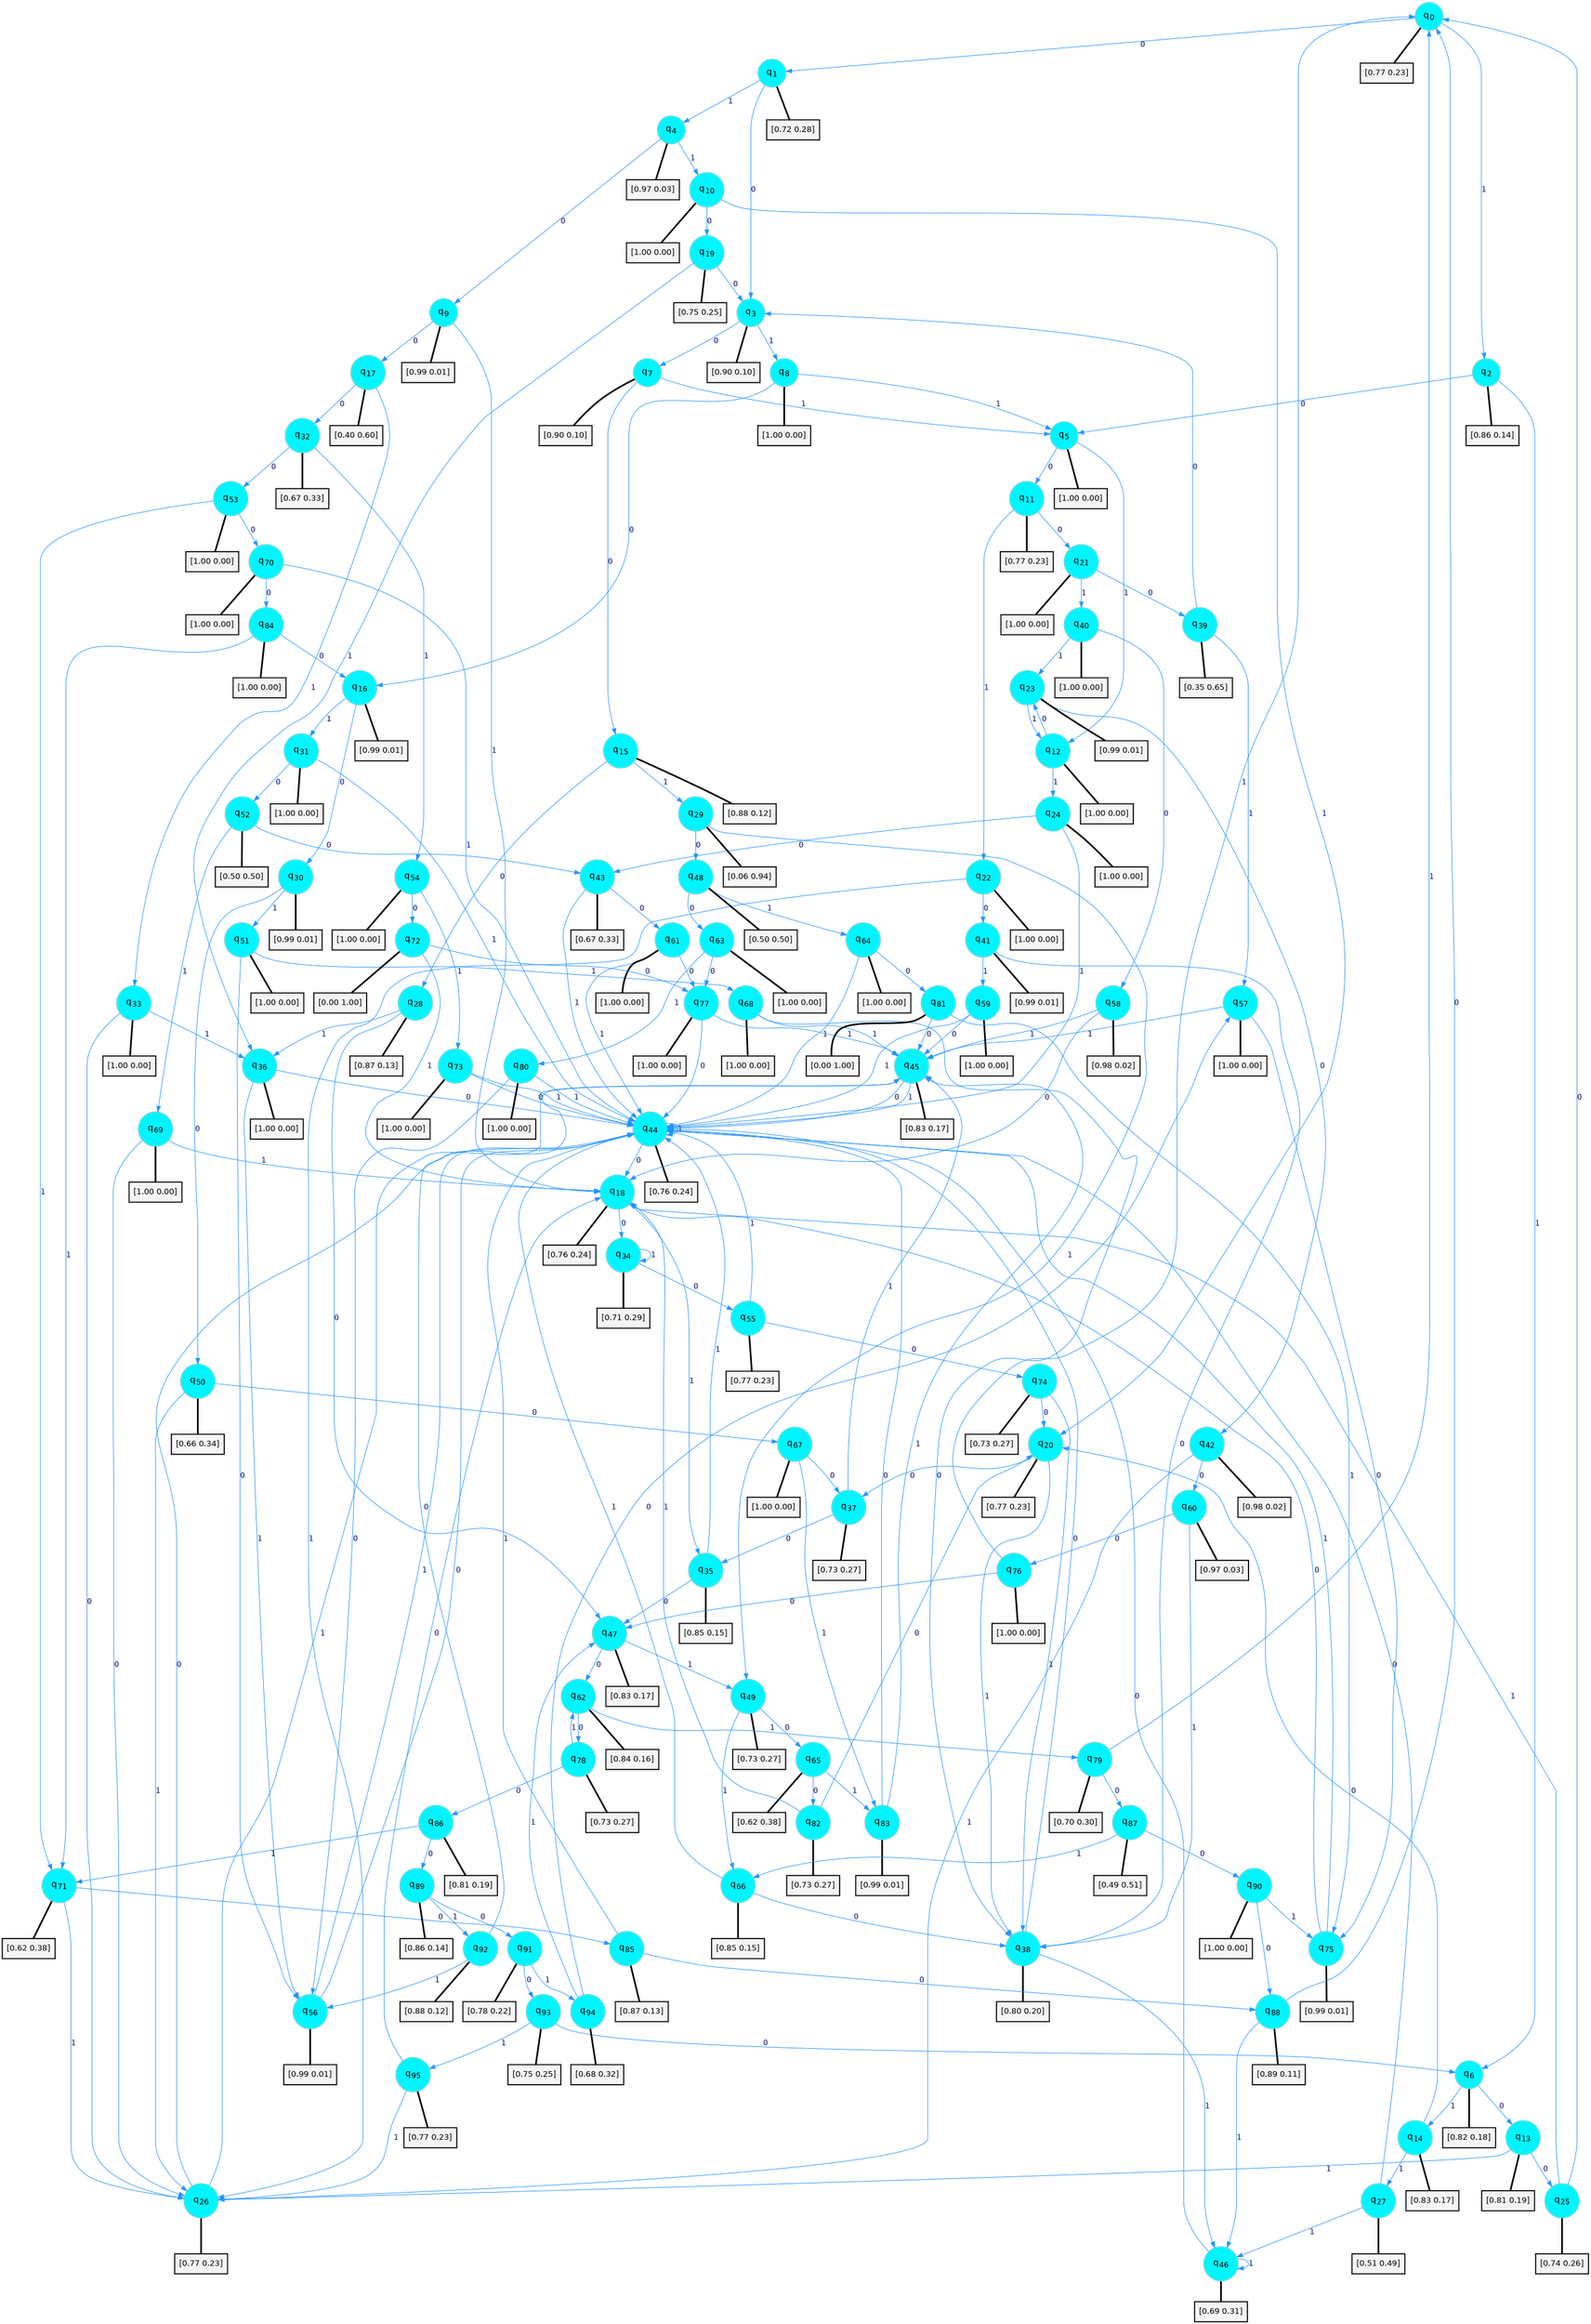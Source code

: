 digraph G {
graph [
bgcolor=transparent, dpi=300, rankdir=TD, size="40,25"];
node [
color=gray, fillcolor=turquoise1, fontcolor=black, fontname=Helvetica, fontsize=16, fontweight=bold, shape=circle, style=filled];
edge [
arrowsize=1, color=dodgerblue1, fontcolor=midnightblue, fontname=courier, fontweight=bold, penwidth=1, style=solid, weight=20];
0[label=<q<SUB>0</SUB>>];
1[label=<q<SUB>1</SUB>>];
2[label=<q<SUB>2</SUB>>];
3[label=<q<SUB>3</SUB>>];
4[label=<q<SUB>4</SUB>>];
5[label=<q<SUB>5</SUB>>];
6[label=<q<SUB>6</SUB>>];
7[label=<q<SUB>7</SUB>>];
8[label=<q<SUB>8</SUB>>];
9[label=<q<SUB>9</SUB>>];
10[label=<q<SUB>10</SUB>>];
11[label=<q<SUB>11</SUB>>];
12[label=<q<SUB>12</SUB>>];
13[label=<q<SUB>13</SUB>>];
14[label=<q<SUB>14</SUB>>];
15[label=<q<SUB>15</SUB>>];
16[label=<q<SUB>16</SUB>>];
17[label=<q<SUB>17</SUB>>];
18[label=<q<SUB>18</SUB>>];
19[label=<q<SUB>19</SUB>>];
20[label=<q<SUB>20</SUB>>];
21[label=<q<SUB>21</SUB>>];
22[label=<q<SUB>22</SUB>>];
23[label=<q<SUB>23</SUB>>];
24[label=<q<SUB>24</SUB>>];
25[label=<q<SUB>25</SUB>>];
26[label=<q<SUB>26</SUB>>];
27[label=<q<SUB>27</SUB>>];
28[label=<q<SUB>28</SUB>>];
29[label=<q<SUB>29</SUB>>];
30[label=<q<SUB>30</SUB>>];
31[label=<q<SUB>31</SUB>>];
32[label=<q<SUB>32</SUB>>];
33[label=<q<SUB>33</SUB>>];
34[label=<q<SUB>34</SUB>>];
35[label=<q<SUB>35</SUB>>];
36[label=<q<SUB>36</SUB>>];
37[label=<q<SUB>37</SUB>>];
38[label=<q<SUB>38</SUB>>];
39[label=<q<SUB>39</SUB>>];
40[label=<q<SUB>40</SUB>>];
41[label=<q<SUB>41</SUB>>];
42[label=<q<SUB>42</SUB>>];
43[label=<q<SUB>43</SUB>>];
44[label=<q<SUB>44</SUB>>];
45[label=<q<SUB>45</SUB>>];
46[label=<q<SUB>46</SUB>>];
47[label=<q<SUB>47</SUB>>];
48[label=<q<SUB>48</SUB>>];
49[label=<q<SUB>49</SUB>>];
50[label=<q<SUB>50</SUB>>];
51[label=<q<SUB>51</SUB>>];
52[label=<q<SUB>52</SUB>>];
53[label=<q<SUB>53</SUB>>];
54[label=<q<SUB>54</SUB>>];
55[label=<q<SUB>55</SUB>>];
56[label=<q<SUB>56</SUB>>];
57[label=<q<SUB>57</SUB>>];
58[label=<q<SUB>58</SUB>>];
59[label=<q<SUB>59</SUB>>];
60[label=<q<SUB>60</SUB>>];
61[label=<q<SUB>61</SUB>>];
62[label=<q<SUB>62</SUB>>];
63[label=<q<SUB>63</SUB>>];
64[label=<q<SUB>64</SUB>>];
65[label=<q<SUB>65</SUB>>];
66[label=<q<SUB>66</SUB>>];
67[label=<q<SUB>67</SUB>>];
68[label=<q<SUB>68</SUB>>];
69[label=<q<SUB>69</SUB>>];
70[label=<q<SUB>70</SUB>>];
71[label=<q<SUB>71</SUB>>];
72[label=<q<SUB>72</SUB>>];
73[label=<q<SUB>73</SUB>>];
74[label=<q<SUB>74</SUB>>];
75[label=<q<SUB>75</SUB>>];
76[label=<q<SUB>76</SUB>>];
77[label=<q<SUB>77</SUB>>];
78[label=<q<SUB>78</SUB>>];
79[label=<q<SUB>79</SUB>>];
80[label=<q<SUB>80</SUB>>];
81[label=<q<SUB>81</SUB>>];
82[label=<q<SUB>82</SUB>>];
83[label=<q<SUB>83</SUB>>];
84[label=<q<SUB>84</SUB>>];
85[label=<q<SUB>85</SUB>>];
86[label=<q<SUB>86</SUB>>];
87[label=<q<SUB>87</SUB>>];
88[label=<q<SUB>88</SUB>>];
89[label=<q<SUB>89</SUB>>];
90[label=<q<SUB>90</SUB>>];
91[label=<q<SUB>91</SUB>>];
92[label=<q<SUB>92</SUB>>];
93[label=<q<SUB>93</SUB>>];
94[label=<q<SUB>94</SUB>>];
95[label=<q<SUB>95</SUB>>];
96[label="[0.77 0.23]", shape=box,fontcolor=black, fontname=Helvetica, fontsize=14, penwidth=2, fillcolor=whitesmoke,color=black];
97[label="[0.72 0.28]", shape=box,fontcolor=black, fontname=Helvetica, fontsize=14, penwidth=2, fillcolor=whitesmoke,color=black];
98[label="[0.86 0.14]", shape=box,fontcolor=black, fontname=Helvetica, fontsize=14, penwidth=2, fillcolor=whitesmoke,color=black];
99[label="[0.90 0.10]", shape=box,fontcolor=black, fontname=Helvetica, fontsize=14, penwidth=2, fillcolor=whitesmoke,color=black];
100[label="[0.97 0.03]", shape=box,fontcolor=black, fontname=Helvetica, fontsize=14, penwidth=2, fillcolor=whitesmoke,color=black];
101[label="[1.00 0.00]", shape=box,fontcolor=black, fontname=Helvetica, fontsize=14, penwidth=2, fillcolor=whitesmoke,color=black];
102[label="[0.82 0.18]", shape=box,fontcolor=black, fontname=Helvetica, fontsize=14, penwidth=2, fillcolor=whitesmoke,color=black];
103[label="[0.90 0.10]", shape=box,fontcolor=black, fontname=Helvetica, fontsize=14, penwidth=2, fillcolor=whitesmoke,color=black];
104[label="[1.00 0.00]", shape=box,fontcolor=black, fontname=Helvetica, fontsize=14, penwidth=2, fillcolor=whitesmoke,color=black];
105[label="[0.99 0.01]", shape=box,fontcolor=black, fontname=Helvetica, fontsize=14, penwidth=2, fillcolor=whitesmoke,color=black];
106[label="[1.00 0.00]", shape=box,fontcolor=black, fontname=Helvetica, fontsize=14, penwidth=2, fillcolor=whitesmoke,color=black];
107[label="[0.77 0.23]", shape=box,fontcolor=black, fontname=Helvetica, fontsize=14, penwidth=2, fillcolor=whitesmoke,color=black];
108[label="[1.00 0.00]", shape=box,fontcolor=black, fontname=Helvetica, fontsize=14, penwidth=2, fillcolor=whitesmoke,color=black];
109[label="[0.81 0.19]", shape=box,fontcolor=black, fontname=Helvetica, fontsize=14, penwidth=2, fillcolor=whitesmoke,color=black];
110[label="[0.83 0.17]", shape=box,fontcolor=black, fontname=Helvetica, fontsize=14, penwidth=2, fillcolor=whitesmoke,color=black];
111[label="[0.88 0.12]", shape=box,fontcolor=black, fontname=Helvetica, fontsize=14, penwidth=2, fillcolor=whitesmoke,color=black];
112[label="[0.99 0.01]", shape=box,fontcolor=black, fontname=Helvetica, fontsize=14, penwidth=2, fillcolor=whitesmoke,color=black];
113[label="[0.40 0.60]", shape=box,fontcolor=black, fontname=Helvetica, fontsize=14, penwidth=2, fillcolor=whitesmoke,color=black];
114[label="[0.76 0.24]", shape=box,fontcolor=black, fontname=Helvetica, fontsize=14, penwidth=2, fillcolor=whitesmoke,color=black];
115[label="[0.75 0.25]", shape=box,fontcolor=black, fontname=Helvetica, fontsize=14, penwidth=2, fillcolor=whitesmoke,color=black];
116[label="[0.77 0.23]", shape=box,fontcolor=black, fontname=Helvetica, fontsize=14, penwidth=2, fillcolor=whitesmoke,color=black];
117[label="[1.00 0.00]", shape=box,fontcolor=black, fontname=Helvetica, fontsize=14, penwidth=2, fillcolor=whitesmoke,color=black];
118[label="[1.00 0.00]", shape=box,fontcolor=black, fontname=Helvetica, fontsize=14, penwidth=2, fillcolor=whitesmoke,color=black];
119[label="[0.99 0.01]", shape=box,fontcolor=black, fontname=Helvetica, fontsize=14, penwidth=2, fillcolor=whitesmoke,color=black];
120[label="[1.00 0.00]", shape=box,fontcolor=black, fontname=Helvetica, fontsize=14, penwidth=2, fillcolor=whitesmoke,color=black];
121[label="[0.74 0.26]", shape=box,fontcolor=black, fontname=Helvetica, fontsize=14, penwidth=2, fillcolor=whitesmoke,color=black];
122[label="[0.77 0.23]", shape=box,fontcolor=black, fontname=Helvetica, fontsize=14, penwidth=2, fillcolor=whitesmoke,color=black];
123[label="[0.51 0.49]", shape=box,fontcolor=black, fontname=Helvetica, fontsize=14, penwidth=2, fillcolor=whitesmoke,color=black];
124[label="[0.87 0.13]", shape=box,fontcolor=black, fontname=Helvetica, fontsize=14, penwidth=2, fillcolor=whitesmoke,color=black];
125[label="[0.06 0.94]", shape=box,fontcolor=black, fontname=Helvetica, fontsize=14, penwidth=2, fillcolor=whitesmoke,color=black];
126[label="[0.99 0.01]", shape=box,fontcolor=black, fontname=Helvetica, fontsize=14, penwidth=2, fillcolor=whitesmoke,color=black];
127[label="[1.00 0.00]", shape=box,fontcolor=black, fontname=Helvetica, fontsize=14, penwidth=2, fillcolor=whitesmoke,color=black];
128[label="[0.67 0.33]", shape=box,fontcolor=black, fontname=Helvetica, fontsize=14, penwidth=2, fillcolor=whitesmoke,color=black];
129[label="[1.00 0.00]", shape=box,fontcolor=black, fontname=Helvetica, fontsize=14, penwidth=2, fillcolor=whitesmoke,color=black];
130[label="[0.71 0.29]", shape=box,fontcolor=black, fontname=Helvetica, fontsize=14, penwidth=2, fillcolor=whitesmoke,color=black];
131[label="[0.85 0.15]", shape=box,fontcolor=black, fontname=Helvetica, fontsize=14, penwidth=2, fillcolor=whitesmoke,color=black];
132[label="[1.00 0.00]", shape=box,fontcolor=black, fontname=Helvetica, fontsize=14, penwidth=2, fillcolor=whitesmoke,color=black];
133[label="[0.73 0.27]", shape=box,fontcolor=black, fontname=Helvetica, fontsize=14, penwidth=2, fillcolor=whitesmoke,color=black];
134[label="[0.80 0.20]", shape=box,fontcolor=black, fontname=Helvetica, fontsize=14, penwidth=2, fillcolor=whitesmoke,color=black];
135[label="[0.35 0.65]", shape=box,fontcolor=black, fontname=Helvetica, fontsize=14, penwidth=2, fillcolor=whitesmoke,color=black];
136[label="[1.00 0.00]", shape=box,fontcolor=black, fontname=Helvetica, fontsize=14, penwidth=2, fillcolor=whitesmoke,color=black];
137[label="[0.99 0.01]", shape=box,fontcolor=black, fontname=Helvetica, fontsize=14, penwidth=2, fillcolor=whitesmoke,color=black];
138[label="[0.98 0.02]", shape=box,fontcolor=black, fontname=Helvetica, fontsize=14, penwidth=2, fillcolor=whitesmoke,color=black];
139[label="[0.67 0.33]", shape=box,fontcolor=black, fontname=Helvetica, fontsize=14, penwidth=2, fillcolor=whitesmoke,color=black];
140[label="[0.76 0.24]", shape=box,fontcolor=black, fontname=Helvetica, fontsize=14, penwidth=2, fillcolor=whitesmoke,color=black];
141[label="[0.83 0.17]", shape=box,fontcolor=black, fontname=Helvetica, fontsize=14, penwidth=2, fillcolor=whitesmoke,color=black];
142[label="[0.69 0.31]", shape=box,fontcolor=black, fontname=Helvetica, fontsize=14, penwidth=2, fillcolor=whitesmoke,color=black];
143[label="[0.83 0.17]", shape=box,fontcolor=black, fontname=Helvetica, fontsize=14, penwidth=2, fillcolor=whitesmoke,color=black];
144[label="[0.50 0.50]", shape=box,fontcolor=black, fontname=Helvetica, fontsize=14, penwidth=2, fillcolor=whitesmoke,color=black];
145[label="[0.73 0.27]", shape=box,fontcolor=black, fontname=Helvetica, fontsize=14, penwidth=2, fillcolor=whitesmoke,color=black];
146[label="[0.66 0.34]", shape=box,fontcolor=black, fontname=Helvetica, fontsize=14, penwidth=2, fillcolor=whitesmoke,color=black];
147[label="[1.00 0.00]", shape=box,fontcolor=black, fontname=Helvetica, fontsize=14, penwidth=2, fillcolor=whitesmoke,color=black];
148[label="[0.50 0.50]", shape=box,fontcolor=black, fontname=Helvetica, fontsize=14, penwidth=2, fillcolor=whitesmoke,color=black];
149[label="[1.00 0.00]", shape=box,fontcolor=black, fontname=Helvetica, fontsize=14, penwidth=2, fillcolor=whitesmoke,color=black];
150[label="[1.00 0.00]", shape=box,fontcolor=black, fontname=Helvetica, fontsize=14, penwidth=2, fillcolor=whitesmoke,color=black];
151[label="[0.77 0.23]", shape=box,fontcolor=black, fontname=Helvetica, fontsize=14, penwidth=2, fillcolor=whitesmoke,color=black];
152[label="[0.99 0.01]", shape=box,fontcolor=black, fontname=Helvetica, fontsize=14, penwidth=2, fillcolor=whitesmoke,color=black];
153[label="[1.00 0.00]", shape=box,fontcolor=black, fontname=Helvetica, fontsize=14, penwidth=2, fillcolor=whitesmoke,color=black];
154[label="[0.98 0.02]", shape=box,fontcolor=black, fontname=Helvetica, fontsize=14, penwidth=2, fillcolor=whitesmoke,color=black];
155[label="[1.00 0.00]", shape=box,fontcolor=black, fontname=Helvetica, fontsize=14, penwidth=2, fillcolor=whitesmoke,color=black];
156[label="[0.97 0.03]", shape=box,fontcolor=black, fontname=Helvetica, fontsize=14, penwidth=2, fillcolor=whitesmoke,color=black];
157[label="[1.00 0.00]", shape=box,fontcolor=black, fontname=Helvetica, fontsize=14, penwidth=2, fillcolor=whitesmoke,color=black];
158[label="[0.84 0.16]", shape=box,fontcolor=black, fontname=Helvetica, fontsize=14, penwidth=2, fillcolor=whitesmoke,color=black];
159[label="[1.00 0.00]", shape=box,fontcolor=black, fontname=Helvetica, fontsize=14, penwidth=2, fillcolor=whitesmoke,color=black];
160[label="[1.00 0.00]", shape=box,fontcolor=black, fontname=Helvetica, fontsize=14, penwidth=2, fillcolor=whitesmoke,color=black];
161[label="[0.62 0.38]", shape=box,fontcolor=black, fontname=Helvetica, fontsize=14, penwidth=2, fillcolor=whitesmoke,color=black];
162[label="[0.85 0.15]", shape=box,fontcolor=black, fontname=Helvetica, fontsize=14, penwidth=2, fillcolor=whitesmoke,color=black];
163[label="[1.00 0.00]", shape=box,fontcolor=black, fontname=Helvetica, fontsize=14, penwidth=2, fillcolor=whitesmoke,color=black];
164[label="[1.00 0.00]", shape=box,fontcolor=black, fontname=Helvetica, fontsize=14, penwidth=2, fillcolor=whitesmoke,color=black];
165[label="[1.00 0.00]", shape=box,fontcolor=black, fontname=Helvetica, fontsize=14, penwidth=2, fillcolor=whitesmoke,color=black];
166[label="[1.00 0.00]", shape=box,fontcolor=black, fontname=Helvetica, fontsize=14, penwidth=2, fillcolor=whitesmoke,color=black];
167[label="[0.62 0.38]", shape=box,fontcolor=black, fontname=Helvetica, fontsize=14, penwidth=2, fillcolor=whitesmoke,color=black];
168[label="[0.00 1.00]", shape=box,fontcolor=black, fontname=Helvetica, fontsize=14, penwidth=2, fillcolor=whitesmoke,color=black];
169[label="[1.00 0.00]", shape=box,fontcolor=black, fontname=Helvetica, fontsize=14, penwidth=2, fillcolor=whitesmoke,color=black];
170[label="[0.73 0.27]", shape=box,fontcolor=black, fontname=Helvetica, fontsize=14, penwidth=2, fillcolor=whitesmoke,color=black];
171[label="[0.99 0.01]", shape=box,fontcolor=black, fontname=Helvetica, fontsize=14, penwidth=2, fillcolor=whitesmoke,color=black];
172[label="[1.00 0.00]", shape=box,fontcolor=black, fontname=Helvetica, fontsize=14, penwidth=2, fillcolor=whitesmoke,color=black];
173[label="[1.00 0.00]", shape=box,fontcolor=black, fontname=Helvetica, fontsize=14, penwidth=2, fillcolor=whitesmoke,color=black];
174[label="[0.73 0.27]", shape=box,fontcolor=black, fontname=Helvetica, fontsize=14, penwidth=2, fillcolor=whitesmoke,color=black];
175[label="[0.70 0.30]", shape=box,fontcolor=black, fontname=Helvetica, fontsize=14, penwidth=2, fillcolor=whitesmoke,color=black];
176[label="[1.00 0.00]", shape=box,fontcolor=black, fontname=Helvetica, fontsize=14, penwidth=2, fillcolor=whitesmoke,color=black];
177[label="[0.00 1.00]", shape=box,fontcolor=black, fontname=Helvetica, fontsize=14, penwidth=2, fillcolor=whitesmoke,color=black];
178[label="[0.73 0.27]", shape=box,fontcolor=black, fontname=Helvetica, fontsize=14, penwidth=2, fillcolor=whitesmoke,color=black];
179[label="[0.99 0.01]", shape=box,fontcolor=black, fontname=Helvetica, fontsize=14, penwidth=2, fillcolor=whitesmoke,color=black];
180[label="[1.00 0.00]", shape=box,fontcolor=black, fontname=Helvetica, fontsize=14, penwidth=2, fillcolor=whitesmoke,color=black];
181[label="[0.87 0.13]", shape=box,fontcolor=black, fontname=Helvetica, fontsize=14, penwidth=2, fillcolor=whitesmoke,color=black];
182[label="[0.81 0.19]", shape=box,fontcolor=black, fontname=Helvetica, fontsize=14, penwidth=2, fillcolor=whitesmoke,color=black];
183[label="[0.49 0.51]", shape=box,fontcolor=black, fontname=Helvetica, fontsize=14, penwidth=2, fillcolor=whitesmoke,color=black];
184[label="[0.89 0.11]", shape=box,fontcolor=black, fontname=Helvetica, fontsize=14, penwidth=2, fillcolor=whitesmoke,color=black];
185[label="[0.86 0.14]", shape=box,fontcolor=black, fontname=Helvetica, fontsize=14, penwidth=2, fillcolor=whitesmoke,color=black];
186[label="[1.00 0.00]", shape=box,fontcolor=black, fontname=Helvetica, fontsize=14, penwidth=2, fillcolor=whitesmoke,color=black];
187[label="[0.78 0.22]", shape=box,fontcolor=black, fontname=Helvetica, fontsize=14, penwidth=2, fillcolor=whitesmoke,color=black];
188[label="[0.88 0.12]", shape=box,fontcolor=black, fontname=Helvetica, fontsize=14, penwidth=2, fillcolor=whitesmoke,color=black];
189[label="[0.75 0.25]", shape=box,fontcolor=black, fontname=Helvetica, fontsize=14, penwidth=2, fillcolor=whitesmoke,color=black];
190[label="[0.68 0.32]", shape=box,fontcolor=black, fontname=Helvetica, fontsize=14, penwidth=2, fillcolor=whitesmoke,color=black];
191[label="[0.77 0.23]", shape=box,fontcolor=black, fontname=Helvetica, fontsize=14, penwidth=2, fillcolor=whitesmoke,color=black];
0->1 [label=0];
0->2 [label=1];
0->96 [arrowhead=none, penwidth=3,color=black];
1->3 [label=0];
1->4 [label=1];
1->97 [arrowhead=none, penwidth=3,color=black];
2->5 [label=0];
2->6 [label=1];
2->98 [arrowhead=none, penwidth=3,color=black];
3->7 [label=0];
3->8 [label=1];
3->99 [arrowhead=none, penwidth=3,color=black];
4->9 [label=0];
4->10 [label=1];
4->100 [arrowhead=none, penwidth=3,color=black];
5->11 [label=0];
5->12 [label=1];
5->101 [arrowhead=none, penwidth=3,color=black];
6->13 [label=0];
6->14 [label=1];
6->102 [arrowhead=none, penwidth=3,color=black];
7->15 [label=0];
7->5 [label=1];
7->103 [arrowhead=none, penwidth=3,color=black];
8->16 [label=0];
8->5 [label=1];
8->104 [arrowhead=none, penwidth=3,color=black];
9->17 [label=0];
9->18 [label=1];
9->105 [arrowhead=none, penwidth=3,color=black];
10->19 [label=0];
10->20 [label=1];
10->106 [arrowhead=none, penwidth=3,color=black];
11->21 [label=0];
11->22 [label=1];
11->107 [arrowhead=none, penwidth=3,color=black];
12->23 [label=0];
12->24 [label=1];
12->108 [arrowhead=none, penwidth=3,color=black];
13->25 [label=0];
13->26 [label=1];
13->109 [arrowhead=none, penwidth=3,color=black];
14->20 [label=0];
14->27 [label=1];
14->110 [arrowhead=none, penwidth=3,color=black];
15->28 [label=0];
15->29 [label=1];
15->111 [arrowhead=none, penwidth=3,color=black];
16->30 [label=0];
16->31 [label=1];
16->112 [arrowhead=none, penwidth=3,color=black];
17->32 [label=0];
17->33 [label=1];
17->113 [arrowhead=none, penwidth=3,color=black];
18->34 [label=0];
18->35 [label=1];
18->114 [arrowhead=none, penwidth=3,color=black];
19->3 [label=0];
19->36 [label=1];
19->115 [arrowhead=none, penwidth=3,color=black];
20->37 [label=0];
20->38 [label=1];
20->116 [arrowhead=none, penwidth=3,color=black];
21->39 [label=0];
21->40 [label=1];
21->117 [arrowhead=none, penwidth=3,color=black];
22->41 [label=0];
22->26 [label=1];
22->118 [arrowhead=none, penwidth=3,color=black];
23->42 [label=0];
23->12 [label=1];
23->119 [arrowhead=none, penwidth=3,color=black];
24->43 [label=0];
24->44 [label=1];
24->120 [arrowhead=none, penwidth=3,color=black];
25->0 [label=0];
25->18 [label=1];
25->121 [arrowhead=none, penwidth=3,color=black];
26->44 [label=0];
26->45 [label=1];
26->122 [arrowhead=none, penwidth=3,color=black];
27->44 [label=0];
27->46 [label=1];
27->123 [arrowhead=none, penwidth=3,color=black];
28->47 [label=0];
28->36 [label=1];
28->124 [arrowhead=none, penwidth=3,color=black];
29->48 [label=0];
29->49 [label=1];
29->125 [arrowhead=none, penwidth=3,color=black];
30->50 [label=0];
30->51 [label=1];
30->126 [arrowhead=none, penwidth=3,color=black];
31->52 [label=0];
31->44 [label=1];
31->127 [arrowhead=none, penwidth=3,color=black];
32->53 [label=0];
32->54 [label=1];
32->128 [arrowhead=none, penwidth=3,color=black];
33->26 [label=0];
33->36 [label=1];
33->129 [arrowhead=none, penwidth=3,color=black];
34->55 [label=0];
34->34 [label=1];
34->130 [arrowhead=none, penwidth=3,color=black];
35->47 [label=0];
35->44 [label=1];
35->131 [arrowhead=none, penwidth=3,color=black];
36->44 [label=0];
36->56 [label=1];
36->132 [arrowhead=none, penwidth=3,color=black];
37->35 [label=0];
37->45 [label=1];
37->133 [arrowhead=none, penwidth=3,color=black];
38->44 [label=0];
38->46 [label=1];
38->134 [arrowhead=none, penwidth=3,color=black];
39->3 [label=0];
39->57 [label=1];
39->135 [arrowhead=none, penwidth=3,color=black];
40->58 [label=0];
40->23 [label=1];
40->136 [arrowhead=none, penwidth=3,color=black];
41->38 [label=0];
41->59 [label=1];
41->137 [arrowhead=none, penwidth=3,color=black];
42->60 [label=0];
42->26 [label=1];
42->138 [arrowhead=none, penwidth=3,color=black];
43->61 [label=0];
43->44 [label=1];
43->139 [arrowhead=none, penwidth=3,color=black];
44->18 [label=0];
44->44 [label=1];
44->140 [arrowhead=none, penwidth=3,color=black];
45->44 [label=0];
45->44 [label=1];
45->141 [arrowhead=none, penwidth=3,color=black];
46->44 [label=0];
46->46 [label=1];
46->142 [arrowhead=none, penwidth=3,color=black];
47->62 [label=0];
47->49 [label=1];
47->143 [arrowhead=none, penwidth=3,color=black];
48->63 [label=0];
48->64 [label=1];
48->144 [arrowhead=none, penwidth=3,color=black];
49->65 [label=0];
49->66 [label=1];
49->145 [arrowhead=none, penwidth=3,color=black];
50->67 [label=0];
50->26 [label=1];
50->146 [arrowhead=none, penwidth=3,color=black];
51->56 [label=0];
51->68 [label=1];
51->147 [arrowhead=none, penwidth=3,color=black];
52->43 [label=0];
52->69 [label=1];
52->148 [arrowhead=none, penwidth=3,color=black];
53->70 [label=0];
53->71 [label=1];
53->149 [arrowhead=none, penwidth=3,color=black];
54->72 [label=0];
54->73 [label=1];
54->150 [arrowhead=none, penwidth=3,color=black];
55->74 [label=0];
55->44 [label=1];
55->151 [arrowhead=none, penwidth=3,color=black];
56->44 [label=0];
56->44 [label=1];
56->152 [arrowhead=none, penwidth=3,color=black];
57->75 [label=0];
57->45 [label=1];
57->153 [arrowhead=none, penwidth=3,color=black];
58->18 [label=0];
58->45 [label=1];
58->154 [arrowhead=none, penwidth=3,color=black];
59->45 [label=0];
59->44 [label=1];
59->155 [arrowhead=none, penwidth=3,color=black];
60->76 [label=0];
60->38 [label=1];
60->156 [arrowhead=none, penwidth=3,color=black];
61->77 [label=0];
61->44 [label=1];
61->157 [arrowhead=none, penwidth=3,color=black];
62->78 [label=0];
62->79 [label=1];
62->158 [arrowhead=none, penwidth=3,color=black];
63->77 [label=0];
63->80 [label=1];
63->159 [arrowhead=none, penwidth=3,color=black];
64->81 [label=0];
64->44 [label=1];
64->160 [arrowhead=none, penwidth=3,color=black];
65->82 [label=0];
65->83 [label=1];
65->161 [arrowhead=none, penwidth=3,color=black];
66->38 [label=0];
66->44 [label=1];
66->162 [arrowhead=none, penwidth=3,color=black];
67->37 [label=0];
67->83 [label=1];
67->163 [arrowhead=none, penwidth=3,color=black];
68->38 [label=0];
68->45 [label=1];
68->164 [arrowhead=none, penwidth=3,color=black];
69->26 [label=0];
69->18 [label=1];
69->165 [arrowhead=none, penwidth=3,color=black];
70->84 [label=0];
70->44 [label=1];
70->166 [arrowhead=none, penwidth=3,color=black];
71->85 [label=0];
71->26 [label=1];
71->167 [arrowhead=none, penwidth=3,color=black];
72->77 [label=0];
72->18 [label=1];
72->168 [arrowhead=none, penwidth=3,color=black];
73->44 [label=0];
73->44 [label=1];
73->169 [arrowhead=none, penwidth=3,color=black];
74->20 [label=0];
74->38 [label=1];
74->170 [arrowhead=none, penwidth=3,color=black];
75->18 [label=0];
75->44 [label=1];
75->171 [arrowhead=none, penwidth=3,color=black];
76->47 [label=0];
76->0 [label=1];
76->172 [arrowhead=none, penwidth=3,color=black];
77->44 [label=0];
77->45 [label=1];
77->173 [arrowhead=none, penwidth=3,color=black];
78->86 [label=0];
78->62 [label=1];
78->174 [arrowhead=none, penwidth=3,color=black];
79->87 [label=0];
79->0 [label=1];
79->175 [arrowhead=none, penwidth=3,color=black];
80->56 [label=0];
80->44 [label=1];
80->176 [arrowhead=none, penwidth=3,color=black];
81->45 [label=0];
81->75 [label=1];
81->177 [arrowhead=none, penwidth=3,color=black];
82->20 [label=0];
82->18 [label=1];
82->178 [arrowhead=none, penwidth=3,color=black];
83->44 [label=0];
83->45 [label=1];
83->179 [arrowhead=none, penwidth=3,color=black];
84->16 [label=0];
84->71 [label=1];
84->180 [arrowhead=none, penwidth=3,color=black];
85->88 [label=0];
85->44 [label=1];
85->181 [arrowhead=none, penwidth=3,color=black];
86->89 [label=0];
86->71 [label=1];
86->182 [arrowhead=none, penwidth=3,color=black];
87->90 [label=0];
87->66 [label=1];
87->183 [arrowhead=none, penwidth=3,color=black];
88->0 [label=0];
88->46 [label=1];
88->184 [arrowhead=none, penwidth=3,color=black];
89->91 [label=0];
89->92 [label=1];
89->185 [arrowhead=none, penwidth=3,color=black];
90->88 [label=0];
90->75 [label=1];
90->186 [arrowhead=none, penwidth=3,color=black];
91->93 [label=0];
91->94 [label=1];
91->187 [arrowhead=none, penwidth=3,color=black];
92->45 [label=0];
92->56 [label=1];
92->188 [arrowhead=none, penwidth=3,color=black];
93->6 [label=0];
93->95 [label=1];
93->189 [arrowhead=none, penwidth=3,color=black];
94->57 [label=0];
94->47 [label=1];
94->190 [arrowhead=none, penwidth=3,color=black];
95->18 [label=0];
95->26 [label=1];
95->191 [arrowhead=none, penwidth=3,color=black];
}
